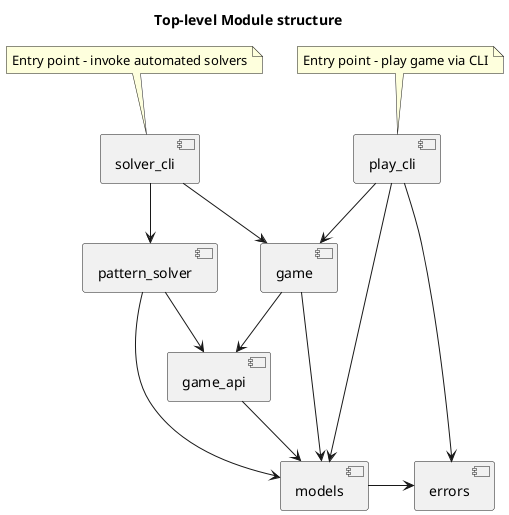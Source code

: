 @startuml

title Top-level Module structure

'Instructions:
'This codebase is utilizing ports-and-adaptor and DI to ensure code cleanliness & prevent circular
'dependencies.
'Each direct child of root module (wordle) is an organisation module. If any component of an organisational
'module imports another organisational model, record it in this module graph. Ensure that no circular
'dependencies occur.

'Test module can be disregarded for this purpose

[play_cli] --> [game]
note top of play_cli
    Entry point - play game via CLI
end note

[play_cli] --> [models]
[play_cli] --> [errors]

[solver_cli] --> [pattern_solver]
note top of solver_cli
    Entry point - invoke automated solvers
end note

[solver_cli] --> [game]

[pattern_solver] --> [models]
[pattern_solver] --> [game_api]

[game] --> [models]
[game] --> [game_api]

[game_api] --> [models]

[models] -> [errors]

@enduml
